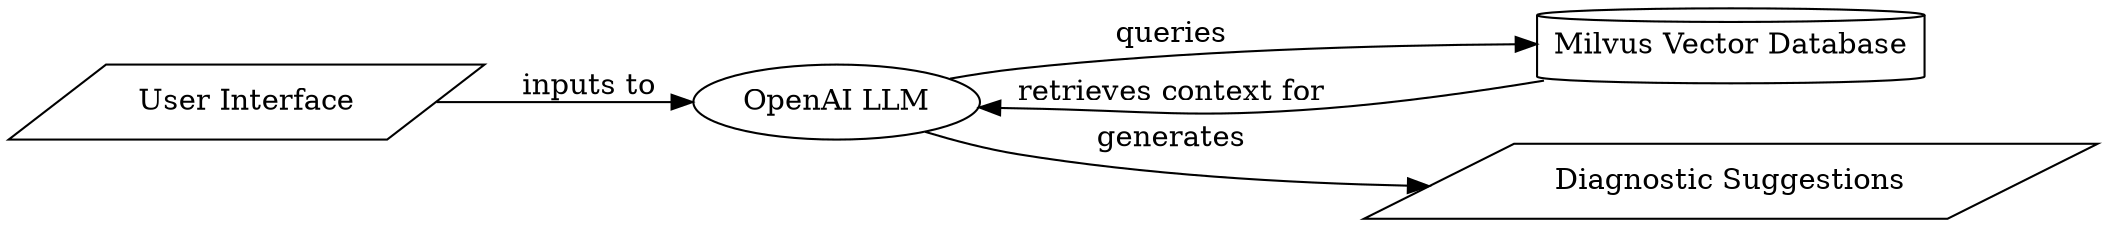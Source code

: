 // AI-driven Car Repair Assistant Architecture
digraph {
	rankdir=LR
	A [label="User Interface" shape=parallelogram]
	B [label="OpenAI LLM" shape=ellipse]
	C [label="Milvus Vector Database" shape=cylinder]
	D [label="Diagnostic Suggestions" shape=parallelogram]
	A -> B [label="inputs to"]
	B -> C [label=queries]
	C -> B [label="retrieves context for"]
	B -> D [label=generates]
}
